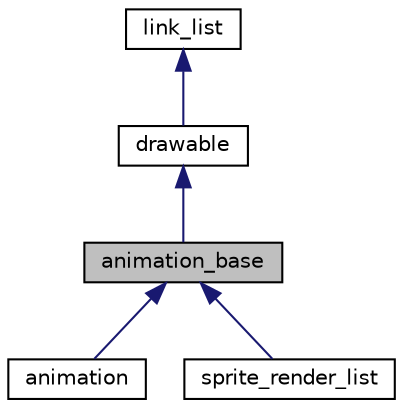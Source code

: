 digraph "animation_base"
{
 // LATEX_PDF_SIZE
  edge [fontname="Helvetica",fontsize="10",labelfontname="Helvetica",labelfontsize="10"];
  node [fontname="Helvetica",fontsize="10",shape=record];
  Node1 [label="animation_base",height=0.2,width=0.4,color="black", fillcolor="grey75", style="filled", fontcolor="black",tooltip=" "];
  Node2 -> Node1 [dir="back",color="midnightblue",fontsize="10",style="solid",fontname="Helvetica"];
  Node2 [label="drawable",height=0.2,width=0.4,color="black", fillcolor="white", style="filled",URL="$structdrawable.html",tooltip=" "];
  Node3 -> Node2 [dir="back",color="midnightblue",fontsize="10",style="solid",fontname="Helvetica"];
  Node3 [label="link_list",height=0.2,width=0.4,color="black", fillcolor="white", style="filled",URL="$classlink__list.html",tooltip="Generic linked list class (for inheriting from)"];
  Node1 -> Node4 [dir="back",color="midnightblue",fontsize="10",style="solid",fontname="Helvetica"];
  Node4 [label="animation",height=0.2,width=0.4,color="black", fillcolor="white", style="filled",URL="$classanimation.html",tooltip=" "];
  Node1 -> Node5 [dir="back",color="midnightblue",fontsize="10",style="solid",fontname="Helvetica"];
  Node5 [label="sprite_render_list",height=0.2,width=0.4,color="black", fillcolor="white", style="filled",URL="$classsprite__render__list.html",tooltip=" "];
}
